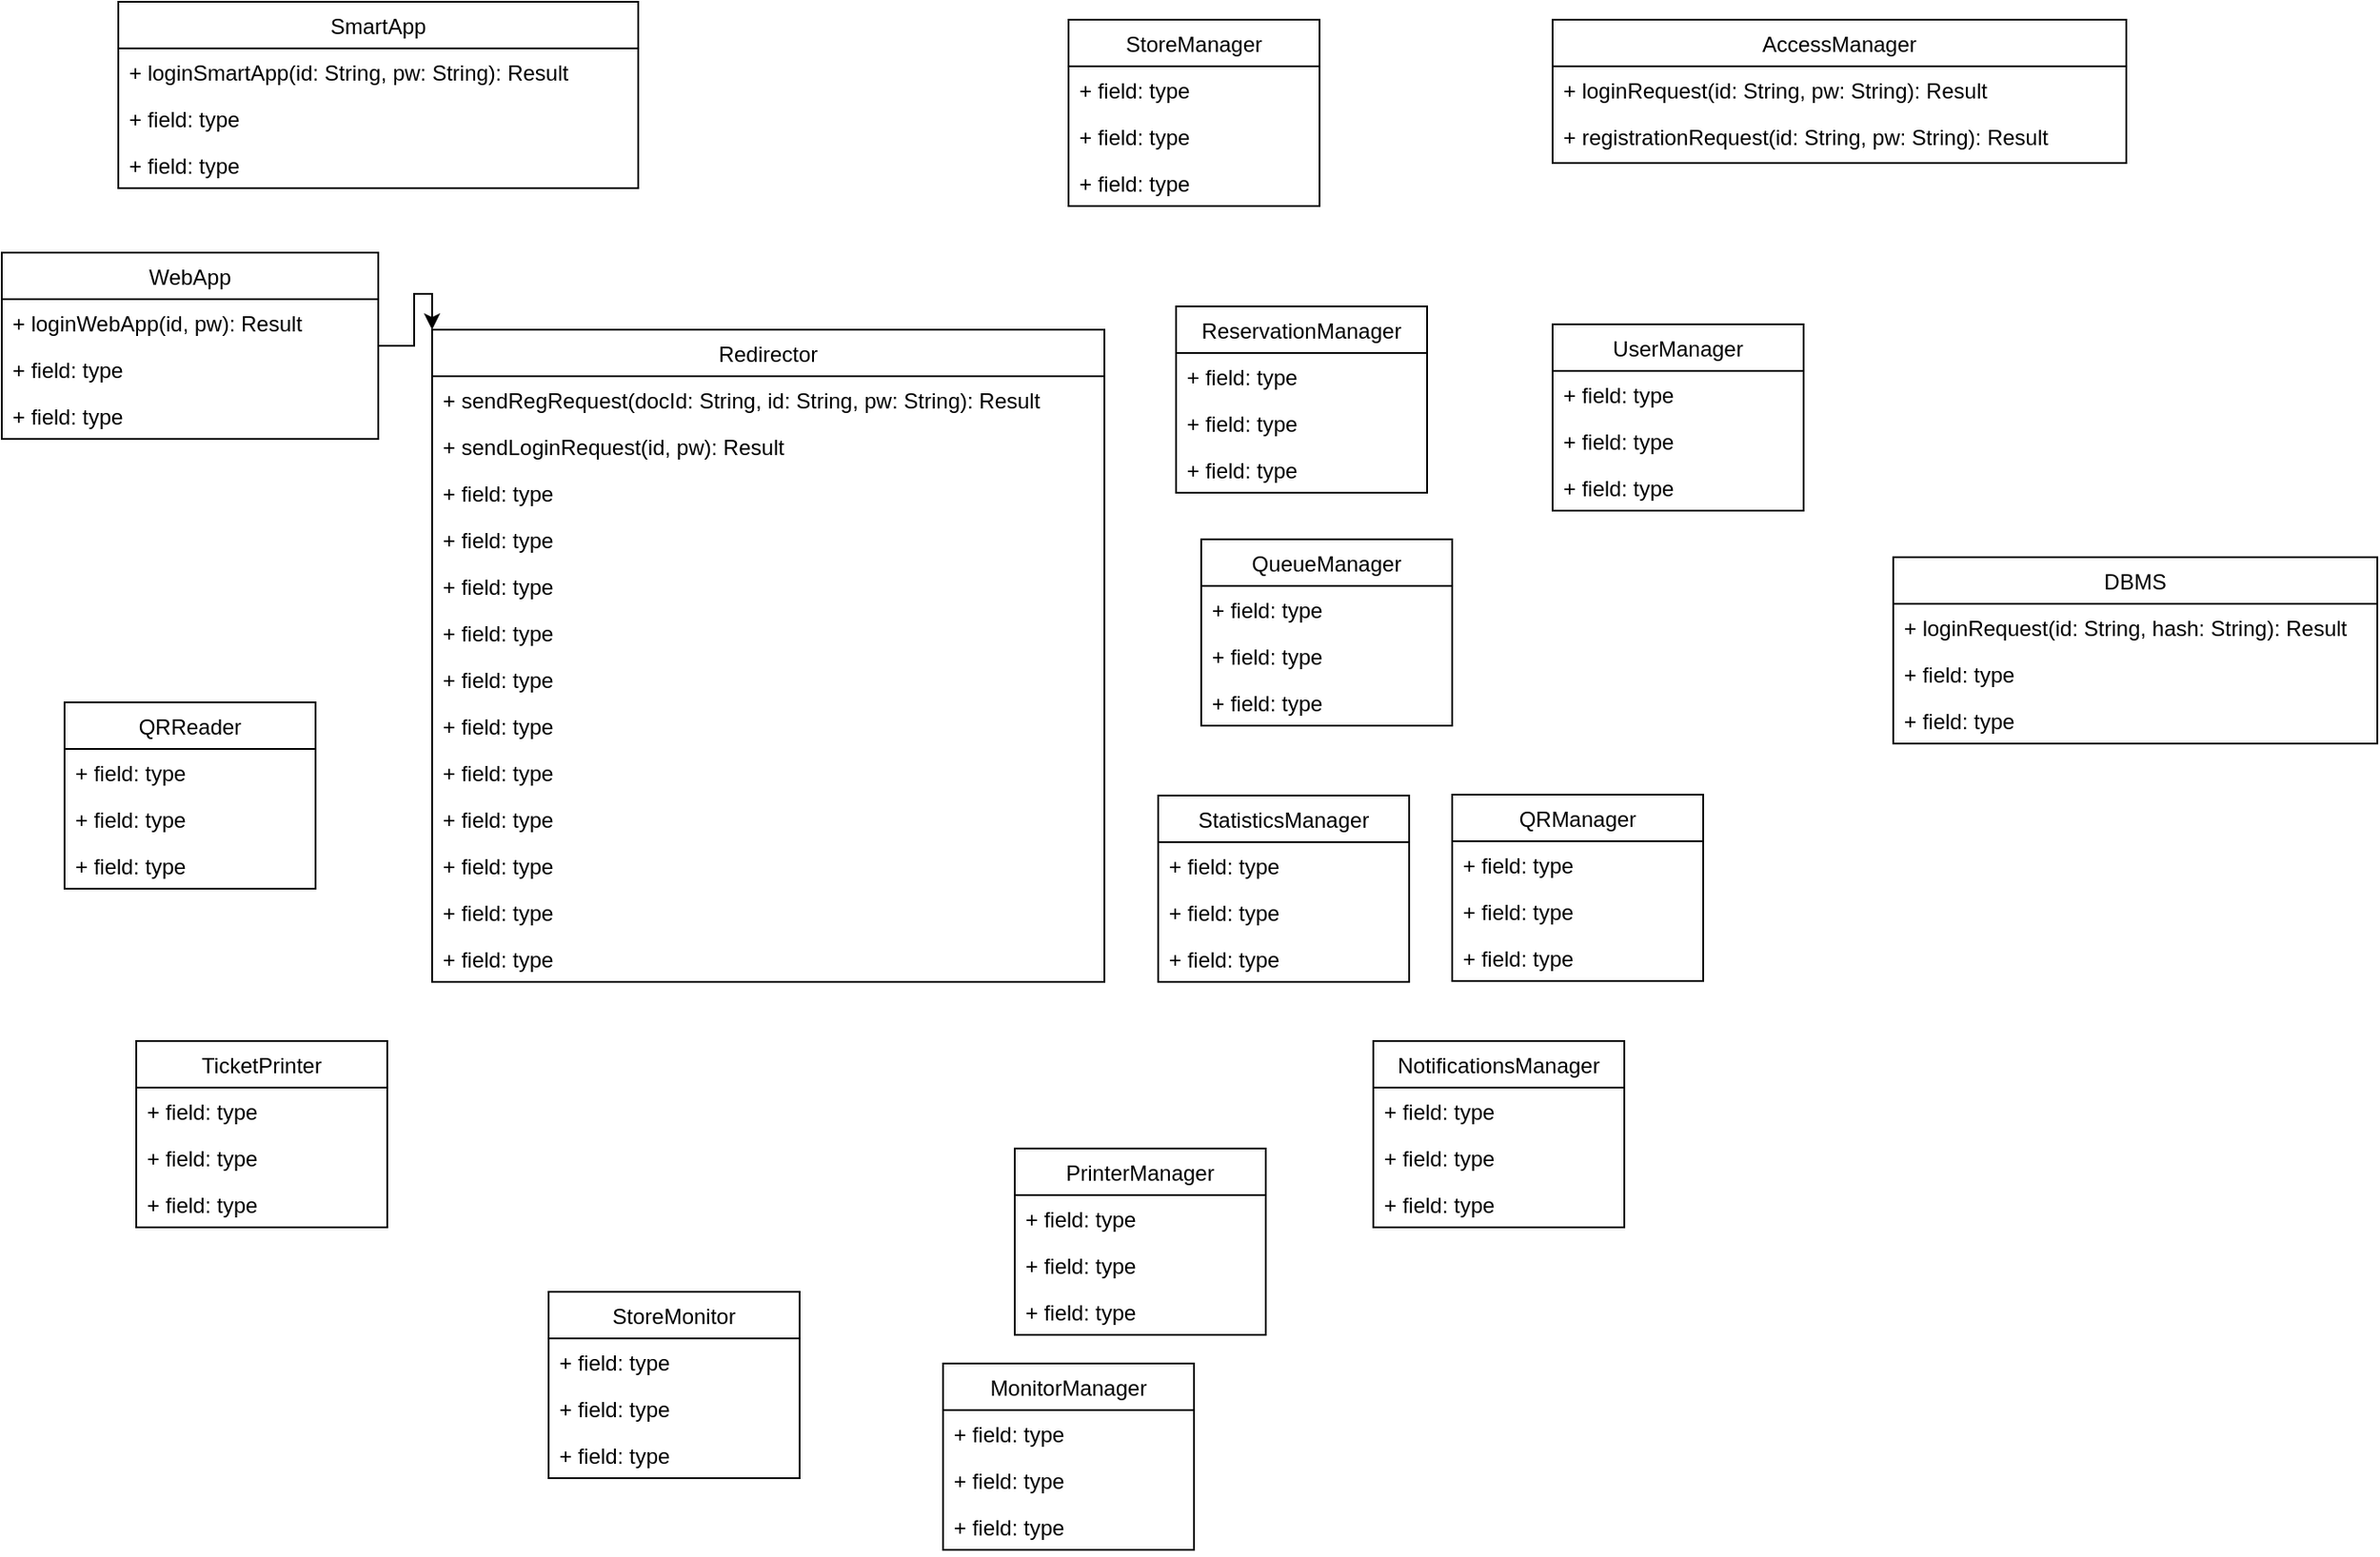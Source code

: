 <mxfile version="13.9.9" type="device"><diagram id="jmBErlQyBtcOZ00mmP0L" name="Page-1"><mxGraphModel dx="2249" dy="862" grid="1" gridSize="10" guides="1" tooltips="1" connect="1" arrows="1" fold="1" page="1" pageScale="1" pageWidth="827" pageHeight="1169" math="0" shadow="0"><root><mxCell id="0"/><mxCell id="1" parent="0"/><mxCell id="CYR7RBJCTo5blNjhgCVV-2" value="Redirector" style="swimlane;fontStyle=0;childLayout=stackLayout;horizontal=1;startSize=26;fillColor=none;horizontalStack=0;resizeParent=1;resizeParentMax=0;resizeLast=0;collapsible=1;marginBottom=0;" vertex="1" parent="1"><mxGeometry x="-155" y="273" width="375" height="364" as="geometry"/></mxCell><mxCell id="CYR7RBJCTo5blNjhgCVV-3" value="+ sendRegRequest(docId: String, id: String, pw: String): Result" style="text;strokeColor=none;fillColor=none;align=left;verticalAlign=top;spacingLeft=4;spacingRight=4;overflow=hidden;rotatable=0;points=[[0,0.5],[1,0.5]];portConstraint=eastwest;" vertex="1" parent="CYR7RBJCTo5blNjhgCVV-2"><mxGeometry y="26" width="375" height="26" as="geometry"/></mxCell><mxCell id="CYR7RBJCTo5blNjhgCVV-4" value="+ sendLoginRequest(id, pw): Result" style="text;strokeColor=none;fillColor=none;align=left;verticalAlign=top;spacingLeft=4;spacingRight=4;overflow=hidden;rotatable=0;points=[[0,0.5],[1,0.5]];portConstraint=eastwest;" vertex="1" parent="CYR7RBJCTo5blNjhgCVV-2"><mxGeometry y="52" width="375" height="26" as="geometry"/></mxCell><mxCell id="CYR7RBJCTo5blNjhgCVV-5" value="+ field: type" style="text;strokeColor=none;fillColor=none;align=left;verticalAlign=top;spacingLeft=4;spacingRight=4;overflow=hidden;rotatable=0;points=[[0,0.5],[1,0.5]];portConstraint=eastwest;" vertex="1" parent="CYR7RBJCTo5blNjhgCVV-2"><mxGeometry y="78" width="375" height="26" as="geometry"/></mxCell><mxCell id="CYR7RBJCTo5blNjhgCVV-72" value="+ field: type" style="text;strokeColor=none;fillColor=none;align=left;verticalAlign=top;spacingLeft=4;spacingRight=4;overflow=hidden;rotatable=0;points=[[0,0.5],[1,0.5]];portConstraint=eastwest;" vertex="1" parent="CYR7RBJCTo5blNjhgCVV-2"><mxGeometry y="104" width="375" height="26" as="geometry"/></mxCell><mxCell id="CYR7RBJCTo5blNjhgCVV-73" value="+ field: type" style="text;strokeColor=none;fillColor=none;align=left;verticalAlign=top;spacingLeft=4;spacingRight=4;overflow=hidden;rotatable=0;points=[[0,0.5],[1,0.5]];portConstraint=eastwest;" vertex="1" parent="CYR7RBJCTo5blNjhgCVV-2"><mxGeometry y="130" width="375" height="26" as="geometry"/></mxCell><mxCell id="CYR7RBJCTo5blNjhgCVV-74" value="+ field: type" style="text;strokeColor=none;fillColor=none;align=left;verticalAlign=top;spacingLeft=4;spacingRight=4;overflow=hidden;rotatable=0;points=[[0,0.5],[1,0.5]];portConstraint=eastwest;" vertex="1" parent="CYR7RBJCTo5blNjhgCVV-2"><mxGeometry y="156" width="375" height="26" as="geometry"/></mxCell><mxCell id="CYR7RBJCTo5blNjhgCVV-81" value="+ field: type" style="text;strokeColor=none;fillColor=none;align=left;verticalAlign=top;spacingLeft=4;spacingRight=4;overflow=hidden;rotatable=0;points=[[0,0.5],[1,0.5]];portConstraint=eastwest;" vertex="1" parent="CYR7RBJCTo5blNjhgCVV-2"><mxGeometry y="182" width="375" height="26" as="geometry"/></mxCell><mxCell id="CYR7RBJCTo5blNjhgCVV-80" value="+ field: type" style="text;strokeColor=none;fillColor=none;align=left;verticalAlign=top;spacingLeft=4;spacingRight=4;overflow=hidden;rotatable=0;points=[[0,0.5],[1,0.5]];portConstraint=eastwest;" vertex="1" parent="CYR7RBJCTo5blNjhgCVV-2"><mxGeometry y="208" width="375" height="26" as="geometry"/></mxCell><mxCell id="CYR7RBJCTo5blNjhgCVV-79" value="+ field: type" style="text;strokeColor=none;fillColor=none;align=left;verticalAlign=top;spacingLeft=4;spacingRight=4;overflow=hidden;rotatable=0;points=[[0,0.5],[1,0.5]];portConstraint=eastwest;" vertex="1" parent="CYR7RBJCTo5blNjhgCVV-2"><mxGeometry y="234" width="375" height="26" as="geometry"/></mxCell><mxCell id="CYR7RBJCTo5blNjhgCVV-78" value="+ field: type" style="text;strokeColor=none;fillColor=none;align=left;verticalAlign=top;spacingLeft=4;spacingRight=4;overflow=hidden;rotatable=0;points=[[0,0.5],[1,0.5]];portConstraint=eastwest;" vertex="1" parent="CYR7RBJCTo5blNjhgCVV-2"><mxGeometry y="260" width="375" height="26" as="geometry"/></mxCell><mxCell id="CYR7RBJCTo5blNjhgCVV-77" value="+ field: type" style="text;strokeColor=none;fillColor=none;align=left;verticalAlign=top;spacingLeft=4;spacingRight=4;overflow=hidden;rotatable=0;points=[[0,0.5],[1,0.5]];portConstraint=eastwest;" vertex="1" parent="CYR7RBJCTo5blNjhgCVV-2"><mxGeometry y="286" width="375" height="26" as="geometry"/></mxCell><mxCell id="CYR7RBJCTo5blNjhgCVV-76" value="+ field: type" style="text;strokeColor=none;fillColor=none;align=left;verticalAlign=top;spacingLeft=4;spacingRight=4;overflow=hidden;rotatable=0;points=[[0,0.5],[1,0.5]];portConstraint=eastwest;" vertex="1" parent="CYR7RBJCTo5blNjhgCVV-2"><mxGeometry y="312" width="375" height="26" as="geometry"/></mxCell><mxCell id="CYR7RBJCTo5blNjhgCVV-75" value="+ field: type" style="text;strokeColor=none;fillColor=none;align=left;verticalAlign=top;spacingLeft=4;spacingRight=4;overflow=hidden;rotatable=0;points=[[0,0.5],[1,0.5]];portConstraint=eastwest;" vertex="1" parent="CYR7RBJCTo5blNjhgCVV-2"><mxGeometry y="338" width="375" height="26" as="geometry"/></mxCell><mxCell id="CYR7RBJCTo5blNjhgCVV-6" value="SmartApp" style="swimlane;fontStyle=0;childLayout=stackLayout;horizontal=1;startSize=26;fillColor=none;horizontalStack=0;resizeParent=1;resizeParentMax=0;resizeLast=0;collapsible=1;marginBottom=0;" vertex="1" parent="1"><mxGeometry x="-330" y="90" width="290" height="104" as="geometry"/></mxCell><mxCell id="CYR7RBJCTo5blNjhgCVV-7" value="+ loginSmartApp(id: String, pw: String): Result" style="text;strokeColor=none;fillColor=none;align=left;verticalAlign=top;spacingLeft=4;spacingRight=4;overflow=hidden;rotatable=0;points=[[0,0.5],[1,0.5]];portConstraint=eastwest;" vertex="1" parent="CYR7RBJCTo5blNjhgCVV-6"><mxGeometry y="26" width="290" height="26" as="geometry"/></mxCell><mxCell id="CYR7RBJCTo5blNjhgCVV-8" value="+ field: type" style="text;strokeColor=none;fillColor=none;align=left;verticalAlign=top;spacingLeft=4;spacingRight=4;overflow=hidden;rotatable=0;points=[[0,0.5],[1,0.5]];portConstraint=eastwest;" vertex="1" parent="CYR7RBJCTo5blNjhgCVV-6"><mxGeometry y="52" width="290" height="26" as="geometry"/></mxCell><mxCell id="CYR7RBJCTo5blNjhgCVV-9" value="+ field: type" style="text;strokeColor=none;fillColor=none;align=left;verticalAlign=top;spacingLeft=4;spacingRight=4;overflow=hidden;rotatable=0;points=[[0,0.5],[1,0.5]];portConstraint=eastwest;" vertex="1" parent="CYR7RBJCTo5blNjhgCVV-6"><mxGeometry y="78" width="290" height="26" as="geometry"/></mxCell><mxCell id="CYR7RBJCTo5blNjhgCVV-71" style="edgeStyle=orthogonalEdgeStyle;rounded=0;orthogonalLoop=1;jettySize=auto;html=1;entryX=0;entryY=0;entryDx=0;entryDy=0;" edge="1" parent="1" source="CYR7RBJCTo5blNjhgCVV-10" target="CYR7RBJCTo5blNjhgCVV-2"><mxGeometry relative="1" as="geometry"/></mxCell><mxCell id="CYR7RBJCTo5blNjhgCVV-10" value="WebApp" style="swimlane;fontStyle=0;childLayout=stackLayout;horizontal=1;startSize=26;fillColor=none;horizontalStack=0;resizeParent=1;resizeParentMax=0;resizeLast=0;collapsible=1;marginBottom=0;" vertex="1" parent="1"><mxGeometry x="-395" y="230" width="210" height="104" as="geometry"/></mxCell><mxCell id="CYR7RBJCTo5blNjhgCVV-11" value="+ loginWebApp(id, pw): Result" style="text;strokeColor=none;fillColor=none;align=left;verticalAlign=top;spacingLeft=4;spacingRight=4;overflow=hidden;rotatable=0;points=[[0,0.5],[1,0.5]];portConstraint=eastwest;" vertex="1" parent="CYR7RBJCTo5blNjhgCVV-10"><mxGeometry y="26" width="210" height="26" as="geometry"/></mxCell><mxCell id="CYR7RBJCTo5blNjhgCVV-12" value="+ field: type" style="text;strokeColor=none;fillColor=none;align=left;verticalAlign=top;spacingLeft=4;spacingRight=4;overflow=hidden;rotatable=0;points=[[0,0.5],[1,0.5]];portConstraint=eastwest;" vertex="1" parent="CYR7RBJCTo5blNjhgCVV-10"><mxGeometry y="52" width="210" height="26" as="geometry"/></mxCell><mxCell id="CYR7RBJCTo5blNjhgCVV-13" value="+ field: type" style="text;strokeColor=none;fillColor=none;align=left;verticalAlign=top;spacingLeft=4;spacingRight=4;overflow=hidden;rotatable=0;points=[[0,0.5],[1,0.5]];portConstraint=eastwest;" vertex="1" parent="CYR7RBJCTo5blNjhgCVV-10"><mxGeometry y="78" width="210" height="26" as="geometry"/></mxCell><mxCell id="CYR7RBJCTo5blNjhgCVV-14" value="QRReader" style="swimlane;fontStyle=0;childLayout=stackLayout;horizontal=1;startSize=26;fillColor=none;horizontalStack=0;resizeParent=1;resizeParentMax=0;resizeLast=0;collapsible=1;marginBottom=0;" vertex="1" parent="1"><mxGeometry x="-360" y="481" width="140" height="104" as="geometry"/></mxCell><mxCell id="CYR7RBJCTo5blNjhgCVV-15" value="+ field: type" style="text;strokeColor=none;fillColor=none;align=left;verticalAlign=top;spacingLeft=4;spacingRight=4;overflow=hidden;rotatable=0;points=[[0,0.5],[1,0.5]];portConstraint=eastwest;" vertex="1" parent="CYR7RBJCTo5blNjhgCVV-14"><mxGeometry y="26" width="140" height="26" as="geometry"/></mxCell><mxCell id="CYR7RBJCTo5blNjhgCVV-16" value="+ field: type" style="text;strokeColor=none;fillColor=none;align=left;verticalAlign=top;spacingLeft=4;spacingRight=4;overflow=hidden;rotatable=0;points=[[0,0.5],[1,0.5]];portConstraint=eastwest;" vertex="1" parent="CYR7RBJCTo5blNjhgCVV-14"><mxGeometry y="52" width="140" height="26" as="geometry"/></mxCell><mxCell id="CYR7RBJCTo5blNjhgCVV-17" value="+ field: type" style="text;strokeColor=none;fillColor=none;align=left;verticalAlign=top;spacingLeft=4;spacingRight=4;overflow=hidden;rotatable=0;points=[[0,0.5],[1,0.5]];portConstraint=eastwest;" vertex="1" parent="CYR7RBJCTo5blNjhgCVV-14"><mxGeometry y="78" width="140" height="26" as="geometry"/></mxCell><mxCell id="CYR7RBJCTo5blNjhgCVV-18" value="TicketPrinter" style="swimlane;fontStyle=0;childLayout=stackLayout;horizontal=1;startSize=26;fillColor=none;horizontalStack=0;resizeParent=1;resizeParentMax=0;resizeLast=0;collapsible=1;marginBottom=0;" vertex="1" parent="1"><mxGeometry x="-320" y="670" width="140" height="104" as="geometry"/></mxCell><mxCell id="CYR7RBJCTo5blNjhgCVV-19" value="+ field: type" style="text;strokeColor=none;fillColor=none;align=left;verticalAlign=top;spacingLeft=4;spacingRight=4;overflow=hidden;rotatable=0;points=[[0,0.5],[1,0.5]];portConstraint=eastwest;" vertex="1" parent="CYR7RBJCTo5blNjhgCVV-18"><mxGeometry y="26" width="140" height="26" as="geometry"/></mxCell><mxCell id="CYR7RBJCTo5blNjhgCVV-20" value="+ field: type" style="text;strokeColor=none;fillColor=none;align=left;verticalAlign=top;spacingLeft=4;spacingRight=4;overflow=hidden;rotatable=0;points=[[0,0.5],[1,0.5]];portConstraint=eastwest;" vertex="1" parent="CYR7RBJCTo5blNjhgCVV-18"><mxGeometry y="52" width="140" height="26" as="geometry"/></mxCell><mxCell id="CYR7RBJCTo5blNjhgCVV-21" value="+ field: type" style="text;strokeColor=none;fillColor=none;align=left;verticalAlign=top;spacingLeft=4;spacingRight=4;overflow=hidden;rotatable=0;points=[[0,0.5],[1,0.5]];portConstraint=eastwest;" vertex="1" parent="CYR7RBJCTo5blNjhgCVV-18"><mxGeometry y="78" width="140" height="26" as="geometry"/></mxCell><mxCell id="CYR7RBJCTo5blNjhgCVV-22" value="StoreMonitor" style="swimlane;fontStyle=0;childLayout=stackLayout;horizontal=1;startSize=26;fillColor=none;horizontalStack=0;resizeParent=1;resizeParentMax=0;resizeLast=0;collapsible=1;marginBottom=0;" vertex="1" parent="1"><mxGeometry x="-90" y="810" width="140" height="104" as="geometry"/></mxCell><mxCell id="CYR7RBJCTo5blNjhgCVV-23" value="+ field: type" style="text;strokeColor=none;fillColor=none;align=left;verticalAlign=top;spacingLeft=4;spacingRight=4;overflow=hidden;rotatable=0;points=[[0,0.5],[1,0.5]];portConstraint=eastwest;" vertex="1" parent="CYR7RBJCTo5blNjhgCVV-22"><mxGeometry y="26" width="140" height="26" as="geometry"/></mxCell><mxCell id="CYR7RBJCTo5blNjhgCVV-24" value="+ field: type" style="text;strokeColor=none;fillColor=none;align=left;verticalAlign=top;spacingLeft=4;spacingRight=4;overflow=hidden;rotatable=0;points=[[0,0.5],[1,0.5]];portConstraint=eastwest;" vertex="1" parent="CYR7RBJCTo5blNjhgCVV-22"><mxGeometry y="52" width="140" height="26" as="geometry"/></mxCell><mxCell id="CYR7RBJCTo5blNjhgCVV-25" value="+ field: type" style="text;strokeColor=none;fillColor=none;align=left;verticalAlign=top;spacingLeft=4;spacingRight=4;overflow=hidden;rotatable=0;points=[[0,0.5],[1,0.5]];portConstraint=eastwest;" vertex="1" parent="CYR7RBJCTo5blNjhgCVV-22"><mxGeometry y="78" width="140" height="26" as="geometry"/></mxCell><mxCell id="CYR7RBJCTo5blNjhgCVV-27" value="StoreManager" style="swimlane;fontStyle=0;childLayout=stackLayout;horizontal=1;startSize=26;fillColor=none;horizontalStack=0;resizeParent=1;resizeParentMax=0;resizeLast=0;collapsible=1;marginBottom=0;" vertex="1" parent="1"><mxGeometry x="200" y="100" width="140" height="104" as="geometry"/></mxCell><mxCell id="CYR7RBJCTo5blNjhgCVV-28" value="+ field: type" style="text;strokeColor=none;fillColor=none;align=left;verticalAlign=top;spacingLeft=4;spacingRight=4;overflow=hidden;rotatable=0;points=[[0,0.5],[1,0.5]];portConstraint=eastwest;" vertex="1" parent="CYR7RBJCTo5blNjhgCVV-27"><mxGeometry y="26" width="140" height="26" as="geometry"/></mxCell><mxCell id="CYR7RBJCTo5blNjhgCVV-29" value="+ field: type" style="text;strokeColor=none;fillColor=none;align=left;verticalAlign=top;spacingLeft=4;spacingRight=4;overflow=hidden;rotatable=0;points=[[0,0.5],[1,0.5]];portConstraint=eastwest;" vertex="1" parent="CYR7RBJCTo5blNjhgCVV-27"><mxGeometry y="52" width="140" height="26" as="geometry"/></mxCell><mxCell id="CYR7RBJCTo5blNjhgCVV-30" value="+ field: type" style="text;strokeColor=none;fillColor=none;align=left;verticalAlign=top;spacingLeft=4;spacingRight=4;overflow=hidden;rotatable=0;points=[[0,0.5],[1,0.5]];portConstraint=eastwest;" vertex="1" parent="CYR7RBJCTo5blNjhgCVV-27"><mxGeometry y="78" width="140" height="26" as="geometry"/></mxCell><mxCell id="CYR7RBJCTo5blNjhgCVV-31" value="ReservationManager" style="swimlane;fontStyle=0;childLayout=stackLayout;horizontal=1;startSize=26;fillColor=none;horizontalStack=0;resizeParent=1;resizeParentMax=0;resizeLast=0;collapsible=1;marginBottom=0;" vertex="1" parent="1"><mxGeometry x="260" y="260" width="140" height="104" as="geometry"/></mxCell><mxCell id="CYR7RBJCTo5blNjhgCVV-32" value="+ field: type" style="text;strokeColor=none;fillColor=none;align=left;verticalAlign=top;spacingLeft=4;spacingRight=4;overflow=hidden;rotatable=0;points=[[0,0.5],[1,0.5]];portConstraint=eastwest;" vertex="1" parent="CYR7RBJCTo5blNjhgCVV-31"><mxGeometry y="26" width="140" height="26" as="geometry"/></mxCell><mxCell id="CYR7RBJCTo5blNjhgCVV-33" value="+ field: type" style="text;strokeColor=none;fillColor=none;align=left;verticalAlign=top;spacingLeft=4;spacingRight=4;overflow=hidden;rotatable=0;points=[[0,0.5],[1,0.5]];portConstraint=eastwest;" vertex="1" parent="CYR7RBJCTo5blNjhgCVV-31"><mxGeometry y="52" width="140" height="26" as="geometry"/></mxCell><mxCell id="CYR7RBJCTo5blNjhgCVV-34" value="+ field: type" style="text;strokeColor=none;fillColor=none;align=left;verticalAlign=top;spacingLeft=4;spacingRight=4;overflow=hidden;rotatable=0;points=[[0,0.5],[1,0.5]];portConstraint=eastwest;" vertex="1" parent="CYR7RBJCTo5blNjhgCVV-31"><mxGeometry y="78" width="140" height="26" as="geometry"/></mxCell><mxCell id="CYR7RBJCTo5blNjhgCVV-35" value="StatisticsManager" style="swimlane;fontStyle=0;childLayout=stackLayout;horizontal=1;startSize=26;fillColor=none;horizontalStack=0;resizeParent=1;resizeParentMax=0;resizeLast=0;collapsible=1;marginBottom=0;" vertex="1" parent="1"><mxGeometry x="250" y="533" width="140" height="104" as="geometry"/></mxCell><mxCell id="CYR7RBJCTo5blNjhgCVV-36" value="+ field: type" style="text;strokeColor=none;fillColor=none;align=left;verticalAlign=top;spacingLeft=4;spacingRight=4;overflow=hidden;rotatable=0;points=[[0,0.5],[1,0.5]];portConstraint=eastwest;" vertex="1" parent="CYR7RBJCTo5blNjhgCVV-35"><mxGeometry y="26" width="140" height="26" as="geometry"/></mxCell><mxCell id="CYR7RBJCTo5blNjhgCVV-37" value="+ field: type" style="text;strokeColor=none;fillColor=none;align=left;verticalAlign=top;spacingLeft=4;spacingRight=4;overflow=hidden;rotatable=0;points=[[0,0.5],[1,0.5]];portConstraint=eastwest;" vertex="1" parent="CYR7RBJCTo5blNjhgCVV-35"><mxGeometry y="52" width="140" height="26" as="geometry"/></mxCell><mxCell id="CYR7RBJCTo5blNjhgCVV-38" value="+ field: type" style="text;strokeColor=none;fillColor=none;align=left;verticalAlign=top;spacingLeft=4;spacingRight=4;overflow=hidden;rotatable=0;points=[[0,0.5],[1,0.5]];portConstraint=eastwest;" vertex="1" parent="CYR7RBJCTo5blNjhgCVV-35"><mxGeometry y="78" width="140" height="26" as="geometry"/></mxCell><mxCell id="CYR7RBJCTo5blNjhgCVV-39" value="QueueManager" style="swimlane;fontStyle=0;childLayout=stackLayout;horizontal=1;startSize=26;fillColor=none;horizontalStack=0;resizeParent=1;resizeParentMax=0;resizeLast=0;collapsible=1;marginBottom=0;" vertex="1" parent="1"><mxGeometry x="274" y="390" width="140" height="104" as="geometry"/></mxCell><mxCell id="CYR7RBJCTo5blNjhgCVV-40" value="+ field: type" style="text;strokeColor=none;fillColor=none;align=left;verticalAlign=top;spacingLeft=4;spacingRight=4;overflow=hidden;rotatable=0;points=[[0,0.5],[1,0.5]];portConstraint=eastwest;" vertex="1" parent="CYR7RBJCTo5blNjhgCVV-39"><mxGeometry y="26" width="140" height="26" as="geometry"/></mxCell><mxCell id="CYR7RBJCTo5blNjhgCVV-41" value="+ field: type" style="text;strokeColor=none;fillColor=none;align=left;verticalAlign=top;spacingLeft=4;spacingRight=4;overflow=hidden;rotatable=0;points=[[0,0.5],[1,0.5]];portConstraint=eastwest;" vertex="1" parent="CYR7RBJCTo5blNjhgCVV-39"><mxGeometry y="52" width="140" height="26" as="geometry"/></mxCell><mxCell id="CYR7RBJCTo5blNjhgCVV-42" value="+ field: type" style="text;strokeColor=none;fillColor=none;align=left;verticalAlign=top;spacingLeft=4;spacingRight=4;overflow=hidden;rotatable=0;points=[[0,0.5],[1,0.5]];portConstraint=eastwest;" vertex="1" parent="CYR7RBJCTo5blNjhgCVV-39"><mxGeometry y="78" width="140" height="26" as="geometry"/></mxCell><mxCell id="CYR7RBJCTo5blNjhgCVV-43" value="NotificationsManager" style="swimlane;fontStyle=0;childLayout=stackLayout;horizontal=1;startSize=26;fillColor=none;horizontalStack=0;resizeParent=1;resizeParentMax=0;resizeLast=0;collapsible=1;marginBottom=0;" vertex="1" parent="1"><mxGeometry x="370" y="670" width="140" height="104" as="geometry"/></mxCell><mxCell id="CYR7RBJCTo5blNjhgCVV-44" value="+ field: type" style="text;strokeColor=none;fillColor=none;align=left;verticalAlign=top;spacingLeft=4;spacingRight=4;overflow=hidden;rotatable=0;points=[[0,0.5],[1,0.5]];portConstraint=eastwest;" vertex="1" parent="CYR7RBJCTo5blNjhgCVV-43"><mxGeometry y="26" width="140" height="26" as="geometry"/></mxCell><mxCell id="CYR7RBJCTo5blNjhgCVV-45" value="+ field: type" style="text;strokeColor=none;fillColor=none;align=left;verticalAlign=top;spacingLeft=4;spacingRight=4;overflow=hidden;rotatable=0;points=[[0,0.5],[1,0.5]];portConstraint=eastwest;" vertex="1" parent="CYR7RBJCTo5blNjhgCVV-43"><mxGeometry y="52" width="140" height="26" as="geometry"/></mxCell><mxCell id="CYR7RBJCTo5blNjhgCVV-46" value="+ field: type" style="text;strokeColor=none;fillColor=none;align=left;verticalAlign=top;spacingLeft=4;spacingRight=4;overflow=hidden;rotatable=0;points=[[0,0.5],[1,0.5]];portConstraint=eastwest;" vertex="1" parent="CYR7RBJCTo5blNjhgCVV-43"><mxGeometry y="78" width="140" height="26" as="geometry"/></mxCell><mxCell id="CYR7RBJCTo5blNjhgCVV-47" value="PrinterManager" style="swimlane;fontStyle=0;childLayout=stackLayout;horizontal=1;startSize=26;fillColor=none;horizontalStack=0;resizeParent=1;resizeParentMax=0;resizeLast=0;collapsible=1;marginBottom=0;" vertex="1" parent="1"><mxGeometry x="170" y="730" width="140" height="104" as="geometry"/></mxCell><mxCell id="CYR7RBJCTo5blNjhgCVV-48" value="+ field: type" style="text;strokeColor=none;fillColor=none;align=left;verticalAlign=top;spacingLeft=4;spacingRight=4;overflow=hidden;rotatable=0;points=[[0,0.5],[1,0.5]];portConstraint=eastwest;" vertex="1" parent="CYR7RBJCTo5blNjhgCVV-47"><mxGeometry y="26" width="140" height="26" as="geometry"/></mxCell><mxCell id="CYR7RBJCTo5blNjhgCVV-49" value="+ field: type" style="text;strokeColor=none;fillColor=none;align=left;verticalAlign=top;spacingLeft=4;spacingRight=4;overflow=hidden;rotatable=0;points=[[0,0.5],[1,0.5]];portConstraint=eastwest;" vertex="1" parent="CYR7RBJCTo5blNjhgCVV-47"><mxGeometry y="52" width="140" height="26" as="geometry"/></mxCell><mxCell id="CYR7RBJCTo5blNjhgCVV-50" value="+ field: type" style="text;strokeColor=none;fillColor=none;align=left;verticalAlign=top;spacingLeft=4;spacingRight=4;overflow=hidden;rotatable=0;points=[[0,0.5],[1,0.5]];portConstraint=eastwest;" vertex="1" parent="CYR7RBJCTo5blNjhgCVV-47"><mxGeometry y="78" width="140" height="26" as="geometry"/></mxCell><mxCell id="CYR7RBJCTo5blNjhgCVV-51" value="MonitorManager" style="swimlane;fontStyle=0;childLayout=stackLayout;horizontal=1;startSize=26;fillColor=none;horizontalStack=0;resizeParent=1;resizeParentMax=0;resizeLast=0;collapsible=1;marginBottom=0;" vertex="1" parent="1"><mxGeometry x="130" y="850" width="140" height="104" as="geometry"/></mxCell><mxCell id="CYR7RBJCTo5blNjhgCVV-52" value="+ field: type" style="text;strokeColor=none;fillColor=none;align=left;verticalAlign=top;spacingLeft=4;spacingRight=4;overflow=hidden;rotatable=0;points=[[0,0.5],[1,0.5]];portConstraint=eastwest;" vertex="1" parent="CYR7RBJCTo5blNjhgCVV-51"><mxGeometry y="26" width="140" height="26" as="geometry"/></mxCell><mxCell id="CYR7RBJCTo5blNjhgCVV-53" value="+ field: type" style="text;strokeColor=none;fillColor=none;align=left;verticalAlign=top;spacingLeft=4;spacingRight=4;overflow=hidden;rotatable=0;points=[[0,0.5],[1,0.5]];portConstraint=eastwest;" vertex="1" parent="CYR7RBJCTo5blNjhgCVV-51"><mxGeometry y="52" width="140" height="26" as="geometry"/></mxCell><mxCell id="CYR7RBJCTo5blNjhgCVV-54" value="+ field: type" style="text;strokeColor=none;fillColor=none;align=left;verticalAlign=top;spacingLeft=4;spacingRight=4;overflow=hidden;rotatable=0;points=[[0,0.5],[1,0.5]];portConstraint=eastwest;" vertex="1" parent="CYR7RBJCTo5blNjhgCVV-51"><mxGeometry y="78" width="140" height="26" as="geometry"/></mxCell><mxCell id="CYR7RBJCTo5blNjhgCVV-55" value="QRManager" style="swimlane;fontStyle=0;childLayout=stackLayout;horizontal=1;startSize=26;fillColor=none;horizontalStack=0;resizeParent=1;resizeParentMax=0;resizeLast=0;collapsible=1;marginBottom=0;" vertex="1" parent="1"><mxGeometry x="414" y="532.5" width="140" height="104" as="geometry"/></mxCell><mxCell id="CYR7RBJCTo5blNjhgCVV-56" value="+ field: type" style="text;strokeColor=none;fillColor=none;align=left;verticalAlign=top;spacingLeft=4;spacingRight=4;overflow=hidden;rotatable=0;points=[[0,0.5],[1,0.5]];portConstraint=eastwest;" vertex="1" parent="CYR7RBJCTo5blNjhgCVV-55"><mxGeometry y="26" width="140" height="26" as="geometry"/></mxCell><mxCell id="CYR7RBJCTo5blNjhgCVV-57" value="+ field: type" style="text;strokeColor=none;fillColor=none;align=left;verticalAlign=top;spacingLeft=4;spacingRight=4;overflow=hidden;rotatable=0;points=[[0,0.5],[1,0.5]];portConstraint=eastwest;" vertex="1" parent="CYR7RBJCTo5blNjhgCVV-55"><mxGeometry y="52" width="140" height="26" as="geometry"/></mxCell><mxCell id="CYR7RBJCTo5blNjhgCVV-58" value="+ field: type" style="text;strokeColor=none;fillColor=none;align=left;verticalAlign=top;spacingLeft=4;spacingRight=4;overflow=hidden;rotatable=0;points=[[0,0.5],[1,0.5]];portConstraint=eastwest;" vertex="1" parent="CYR7RBJCTo5blNjhgCVV-55"><mxGeometry y="78" width="140" height="26" as="geometry"/></mxCell><mxCell id="CYR7RBJCTo5blNjhgCVV-59" value="DBMS" style="swimlane;fontStyle=0;childLayout=stackLayout;horizontal=1;startSize=26;fillColor=none;horizontalStack=0;resizeParent=1;resizeParentMax=0;resizeLast=0;collapsible=1;marginBottom=0;" vertex="1" parent="1"><mxGeometry x="660" y="400" width="270" height="104" as="geometry"/></mxCell><mxCell id="CYR7RBJCTo5blNjhgCVV-60" value="+ loginRequest(id: String, hash: String): Result" style="text;strokeColor=none;fillColor=none;align=left;verticalAlign=top;spacingLeft=4;spacingRight=4;overflow=hidden;rotatable=0;points=[[0,0.5],[1,0.5]];portConstraint=eastwest;" vertex="1" parent="CYR7RBJCTo5blNjhgCVV-59"><mxGeometry y="26" width="270" height="26" as="geometry"/></mxCell><mxCell id="CYR7RBJCTo5blNjhgCVV-61" value="+ field: type" style="text;strokeColor=none;fillColor=none;align=left;verticalAlign=top;spacingLeft=4;spacingRight=4;overflow=hidden;rotatable=0;points=[[0,0.5],[1,0.5]];portConstraint=eastwest;" vertex="1" parent="CYR7RBJCTo5blNjhgCVV-59"><mxGeometry y="52" width="270" height="26" as="geometry"/></mxCell><mxCell id="CYR7RBJCTo5blNjhgCVV-62" value="+ field: type" style="text;strokeColor=none;fillColor=none;align=left;verticalAlign=top;spacingLeft=4;spacingRight=4;overflow=hidden;rotatable=0;points=[[0,0.5],[1,0.5]];portConstraint=eastwest;" vertex="1" parent="CYR7RBJCTo5blNjhgCVV-59"><mxGeometry y="78" width="270" height="26" as="geometry"/></mxCell><mxCell id="CYR7RBJCTo5blNjhgCVV-63" value="AccessManager" style="swimlane;fontStyle=0;childLayout=stackLayout;horizontal=1;startSize=26;fillColor=none;horizontalStack=0;resizeParent=1;resizeParentMax=0;resizeLast=0;collapsible=1;marginBottom=0;" vertex="1" parent="1"><mxGeometry x="470" y="100" width="320" height="80" as="geometry"/></mxCell><mxCell id="CYR7RBJCTo5blNjhgCVV-64" value="+ loginRequest(id: String, pw: String): Result" style="text;strokeColor=none;fillColor=none;align=left;verticalAlign=top;spacingLeft=4;spacingRight=4;overflow=hidden;rotatable=0;points=[[0,0.5],[1,0.5]];portConstraint=eastwest;" vertex="1" parent="CYR7RBJCTo5blNjhgCVV-63"><mxGeometry y="26" width="320" height="26" as="geometry"/></mxCell><mxCell id="CYR7RBJCTo5blNjhgCVV-65" value="+ registrationRequest(id: String, pw: String): Result" style="text;strokeColor=none;fillColor=none;align=left;verticalAlign=top;spacingLeft=4;spacingRight=4;overflow=hidden;rotatable=0;points=[[0,0.5],[1,0.5]];portConstraint=eastwest;" vertex="1" parent="CYR7RBJCTo5blNjhgCVV-63"><mxGeometry y="52" width="320" height="28" as="geometry"/></mxCell><mxCell id="CYR7RBJCTo5blNjhgCVV-67" value="UserManager" style="swimlane;fontStyle=0;childLayout=stackLayout;horizontal=1;startSize=26;fillColor=none;horizontalStack=0;resizeParent=1;resizeParentMax=0;resizeLast=0;collapsible=1;marginBottom=0;" vertex="1" parent="1"><mxGeometry x="470" y="270" width="140" height="104" as="geometry"/></mxCell><mxCell id="CYR7RBJCTo5blNjhgCVV-68" value="+ field: type" style="text;strokeColor=none;fillColor=none;align=left;verticalAlign=top;spacingLeft=4;spacingRight=4;overflow=hidden;rotatable=0;points=[[0,0.5],[1,0.5]];portConstraint=eastwest;" vertex="1" parent="CYR7RBJCTo5blNjhgCVV-67"><mxGeometry y="26" width="140" height="26" as="geometry"/></mxCell><mxCell id="CYR7RBJCTo5blNjhgCVV-69" value="+ field: type" style="text;strokeColor=none;fillColor=none;align=left;verticalAlign=top;spacingLeft=4;spacingRight=4;overflow=hidden;rotatable=0;points=[[0,0.5],[1,0.5]];portConstraint=eastwest;" vertex="1" parent="CYR7RBJCTo5blNjhgCVV-67"><mxGeometry y="52" width="140" height="26" as="geometry"/></mxCell><mxCell id="CYR7RBJCTo5blNjhgCVV-70" value="+ field: type" style="text;strokeColor=none;fillColor=none;align=left;verticalAlign=top;spacingLeft=4;spacingRight=4;overflow=hidden;rotatable=0;points=[[0,0.5],[1,0.5]];portConstraint=eastwest;" vertex="1" parent="CYR7RBJCTo5blNjhgCVV-67"><mxGeometry y="78" width="140" height="26" as="geometry"/></mxCell></root></mxGraphModel></diagram></mxfile>